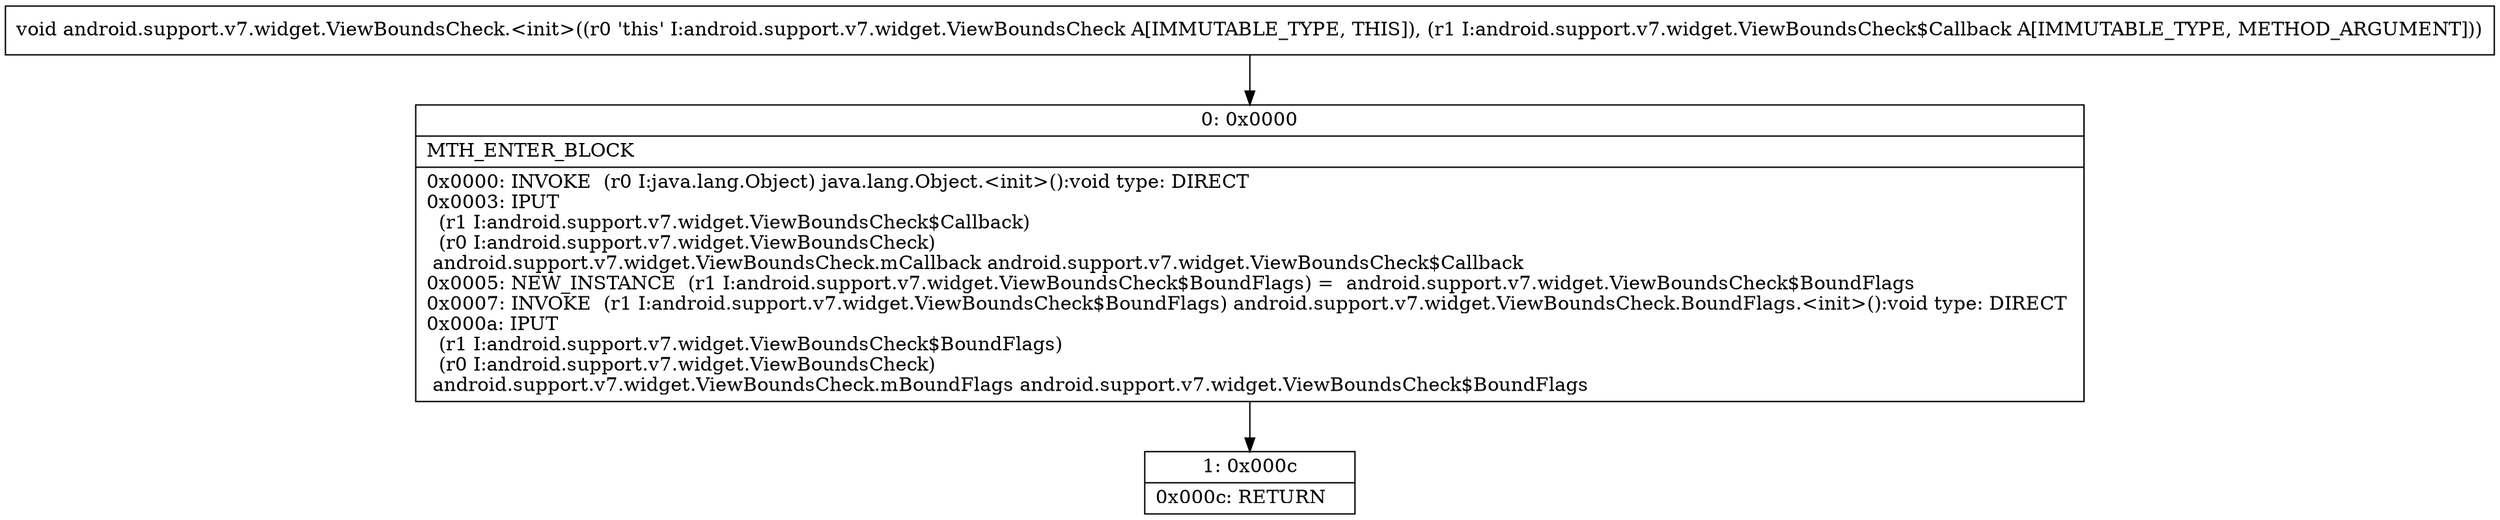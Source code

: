 digraph "CFG forandroid.support.v7.widget.ViewBoundsCheck.\<init\>(Landroid\/support\/v7\/widget\/ViewBoundsCheck$Callback;)V" {
Node_0 [shape=record,label="{0\:\ 0x0000|MTH_ENTER_BLOCK\l|0x0000: INVOKE  (r0 I:java.lang.Object) java.lang.Object.\<init\>():void type: DIRECT \l0x0003: IPUT  \l  (r1 I:android.support.v7.widget.ViewBoundsCheck$Callback)\l  (r0 I:android.support.v7.widget.ViewBoundsCheck)\l android.support.v7.widget.ViewBoundsCheck.mCallback android.support.v7.widget.ViewBoundsCheck$Callback \l0x0005: NEW_INSTANCE  (r1 I:android.support.v7.widget.ViewBoundsCheck$BoundFlags) =  android.support.v7.widget.ViewBoundsCheck$BoundFlags \l0x0007: INVOKE  (r1 I:android.support.v7.widget.ViewBoundsCheck$BoundFlags) android.support.v7.widget.ViewBoundsCheck.BoundFlags.\<init\>():void type: DIRECT \l0x000a: IPUT  \l  (r1 I:android.support.v7.widget.ViewBoundsCheck$BoundFlags)\l  (r0 I:android.support.v7.widget.ViewBoundsCheck)\l android.support.v7.widget.ViewBoundsCheck.mBoundFlags android.support.v7.widget.ViewBoundsCheck$BoundFlags \l}"];
Node_1 [shape=record,label="{1\:\ 0x000c|0x000c: RETURN   \l}"];
MethodNode[shape=record,label="{void android.support.v7.widget.ViewBoundsCheck.\<init\>((r0 'this' I:android.support.v7.widget.ViewBoundsCheck A[IMMUTABLE_TYPE, THIS]), (r1 I:android.support.v7.widget.ViewBoundsCheck$Callback A[IMMUTABLE_TYPE, METHOD_ARGUMENT])) }"];
MethodNode -> Node_0;
Node_0 -> Node_1;
}

